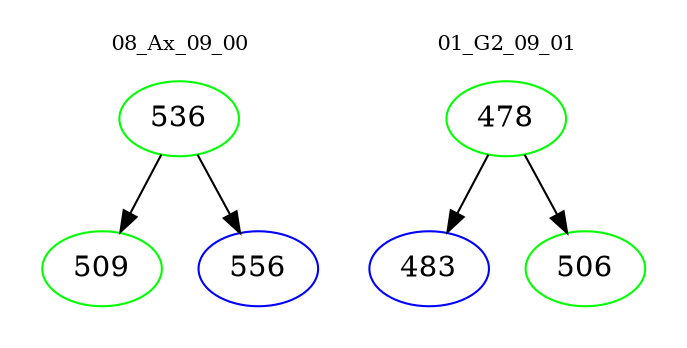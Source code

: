 digraph{
subgraph cluster_0 {
color = white
label = "08_Ax_09_00";
fontsize=10;
T0_536 [label="536", color="green"]
T0_536 -> T0_509 [color="black"]
T0_509 [label="509", color="green"]
T0_536 -> T0_556 [color="black"]
T0_556 [label="556", color="blue"]
}
subgraph cluster_1 {
color = white
label = "01_G2_09_01";
fontsize=10;
T1_478 [label="478", color="green"]
T1_478 -> T1_483 [color="black"]
T1_483 [label="483", color="blue"]
T1_478 -> T1_506 [color="black"]
T1_506 [label="506", color="green"]
}
}
